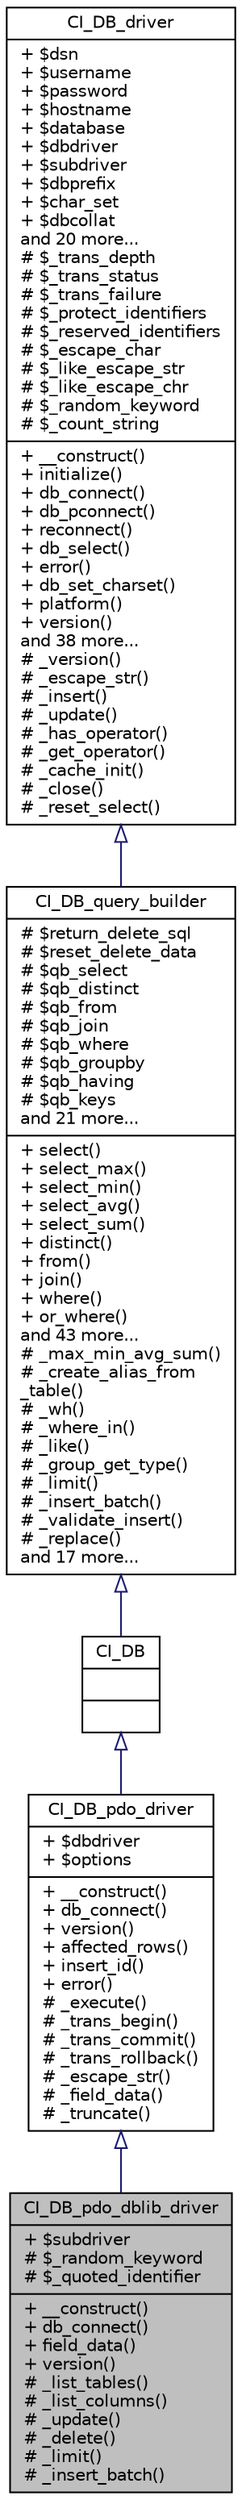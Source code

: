 digraph "CI_DB_pdo_dblib_driver"
{
 // LATEX_PDF_SIZE
  edge [fontname="Helvetica",fontsize="10",labelfontname="Helvetica",labelfontsize="10"];
  node [fontname="Helvetica",fontsize="10",shape=record];
  Node5 [label="{CI_DB_pdo_dblib_driver\n|+ $subdriver\l# $_random_keyword\l# $_quoted_identifier\l|+ __construct()\l+ db_connect()\l+ field_data()\l+ version()\l# _list_tables()\l# _list_columns()\l# _update()\l# _delete()\l# _limit()\l# _insert_batch()\l}",height=0.2,width=0.4,color="black", fillcolor="grey75", style="filled", fontcolor="black",tooltip=" "];
  Node6 -> Node5 [dir="back",color="midnightblue",fontsize="10",style="solid",arrowtail="onormal",fontname="Helvetica"];
  Node6 [label="{CI_DB_pdo_driver\n|+ $dbdriver\l+ $options\l|+ __construct()\l+ db_connect()\l+ version()\l+ affected_rows()\l+ insert_id()\l+ error()\l# _execute()\l# _trans_begin()\l# _trans_commit()\l# _trans_rollback()\l# _escape_str()\l# _field_data()\l# _truncate()\l}",height=0.2,width=0.4,color="black", fillcolor="white", style="filled",URL="$class_c_i___d_b__pdo__driver.html",tooltip=" "];
  Node7 -> Node6 [dir="back",color="midnightblue",fontsize="10",style="solid",arrowtail="onormal",fontname="Helvetica"];
  Node7 [label="{CI_DB\n||}",height=0.2,width=0.4,color="black", fillcolor="white", style="filled",URL="$class_c_i___d_b.html",tooltip=" "];
  Node8 -> Node7 [dir="back",color="midnightblue",fontsize="10",style="solid",arrowtail="onormal",fontname="Helvetica"];
  Node8 [label="{CI_DB_query_builder\n|# $return_delete_sql\l# $reset_delete_data\l# $qb_select\l# $qb_distinct\l# $qb_from\l# $qb_join\l# $qb_where\l# $qb_groupby\l# $qb_having\l# $qb_keys\land 21 more...\l|+ select()\l+ select_max()\l+ select_min()\l+ select_avg()\l+ select_sum()\l+ distinct()\l+ from()\l+ join()\l+ where()\l+ or_where()\land 43 more...\l# _max_min_avg_sum()\l# _create_alias_from\l_table()\l# _wh()\l# _where_in()\l# _like()\l# _group_get_type()\l# _limit()\l# _insert_batch()\l# _validate_insert()\l# _replace()\land 17 more...\l}",height=0.2,width=0.4,color="black", fillcolor="white", style="filled",URL="$class_c_i___d_b__query__builder.html",tooltip=" "];
  Node9 -> Node8 [dir="back",color="midnightblue",fontsize="10",style="solid",arrowtail="onormal",fontname="Helvetica"];
  Node9 [label="{CI_DB_driver\n|+ $dsn\l+ $username\l+ $password\l+ $hostname\l+ $database\l+ $dbdriver\l+ $subdriver\l+ $dbprefix\l+ $char_set\l+ $dbcollat\land 20 more...\l# $_trans_depth\l# $_trans_status\l# $_trans_failure\l# $_protect_identifiers\l# $_reserved_identifiers\l# $_escape_char\l# $_like_escape_str\l# $_like_escape_chr\l# $_random_keyword\l# $_count_string\l|+ __construct()\l+ initialize()\l+ db_connect()\l+ db_pconnect()\l+ reconnect()\l+ db_select()\l+ error()\l+ db_set_charset()\l+ platform()\l+ version()\land 38 more...\l# _version()\l# _escape_str()\l# _insert()\l# _update()\l# _has_operator()\l# _get_operator()\l# _cache_init()\l# _close()\l# _reset_select()\l}",height=0.2,width=0.4,color="black", fillcolor="white", style="filled",URL="$class_c_i___d_b__driver.html",tooltip=" "];
}

